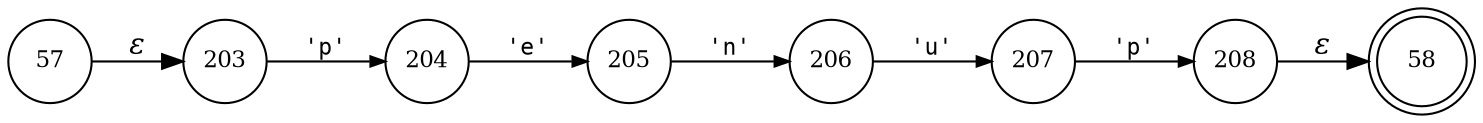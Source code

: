 digraph ATN {
rankdir=LR;
s58[fontsize=11, label="58", shape=doublecircle, fixedsize=true, width=.6];
s208[fontsize=11,label="208", shape=circle, fixedsize=true, width=.55, peripheries=1];
s57[fontsize=11,label="57", shape=circle, fixedsize=true, width=.55, peripheries=1];
s203[fontsize=11,label="203", shape=circle, fixedsize=true, width=.55, peripheries=1];
s204[fontsize=11,label="204", shape=circle, fixedsize=true, width=.55, peripheries=1];
s205[fontsize=11,label="205", shape=circle, fixedsize=true, width=.55, peripheries=1];
s206[fontsize=11,label="206", shape=circle, fixedsize=true, width=.55, peripheries=1];
s207[fontsize=11,label="207", shape=circle, fixedsize=true, width=.55, peripheries=1];
s57 -> s203 [fontname="Times-Italic", label="&epsilon;"];
s203 -> s204 [fontsize=11, fontname="Courier", arrowsize=.7, label = "'p'", arrowhead = normal];
s204 -> s205 [fontsize=11, fontname="Courier", arrowsize=.7, label = "'e'", arrowhead = normal];
s205 -> s206 [fontsize=11, fontname="Courier", arrowsize=.7, label = "'n'", arrowhead = normal];
s206 -> s207 [fontsize=11, fontname="Courier", arrowsize=.7, label = "'u'", arrowhead = normal];
s207 -> s208 [fontsize=11, fontname="Courier", arrowsize=.7, label = "'p'", arrowhead = normal];
s208 -> s58 [fontname="Times-Italic", label="&epsilon;"];
}
